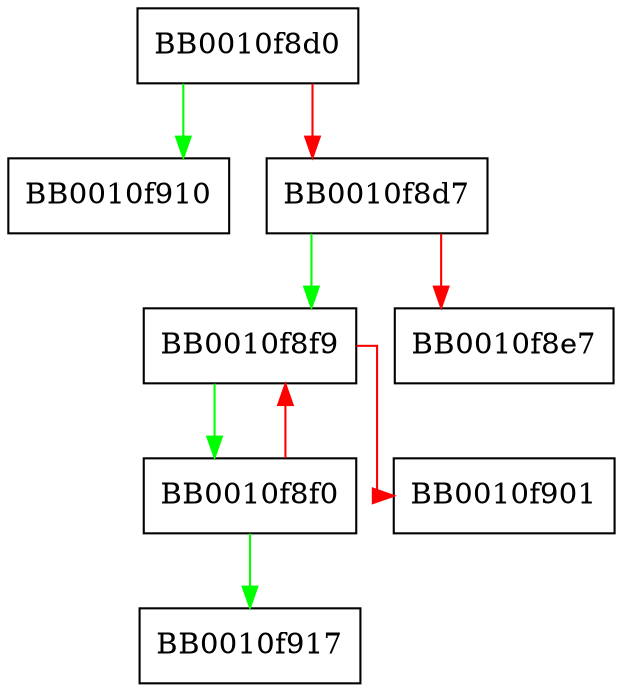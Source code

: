 digraph FUN_0010f8d0 {
  node [shape="box"];
  graph [splines=ortho];
  BB0010f8d0 -> BB0010f910 [color="green"];
  BB0010f8d0 -> BB0010f8d7 [color="red"];
  BB0010f8d7 -> BB0010f8f9 [color="green"];
  BB0010f8d7 -> BB0010f8e7 [color="red"];
  BB0010f8f0 -> BB0010f917 [color="green"];
  BB0010f8f0 -> BB0010f8f9 [color="red"];
  BB0010f8f9 -> BB0010f8f0 [color="green"];
  BB0010f8f9 -> BB0010f901 [color="red"];
}